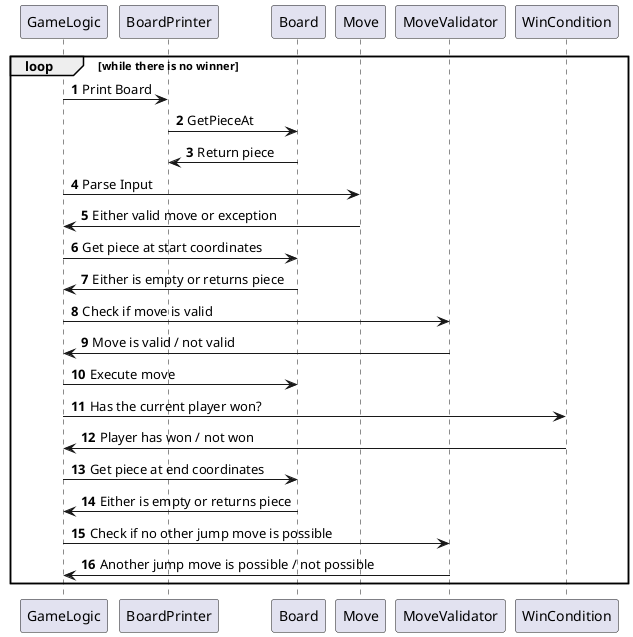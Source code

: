 @startuml


autonumber
loop while there is no winner
    GameLogic -> BoardPrinter: Print Board
    BoardPrinter -> Board: GetPieceAt
    Board -> BoardPrinter: Return piece
    GameLogic -> Move: Parse Input
    GameLogic <- Move: Either valid move or exception
    GameLogic -> Board: Get piece at start coordinates
    Board -> GameLogic: Either is empty or returns piece
    GameLogic -> MoveValidator: Check if move is valid
    MoveValidator -> GameLogic: Move is valid / not valid
    GameLogic -> Board: Execute move
    GameLogic -> WinCondition: Has the current player won?
    WinCondition -> GameLogic: Player has won / not won
    GameLogic -> Board: Get piece at end coordinates
    Board -> GameLogic: Either is empty or returns piece
    GameLogic -> MoveValidator: Check if no other jump move is possible
    MoveValidator -> GameLogic: Another jump move is possible / not possible
end

@enduml